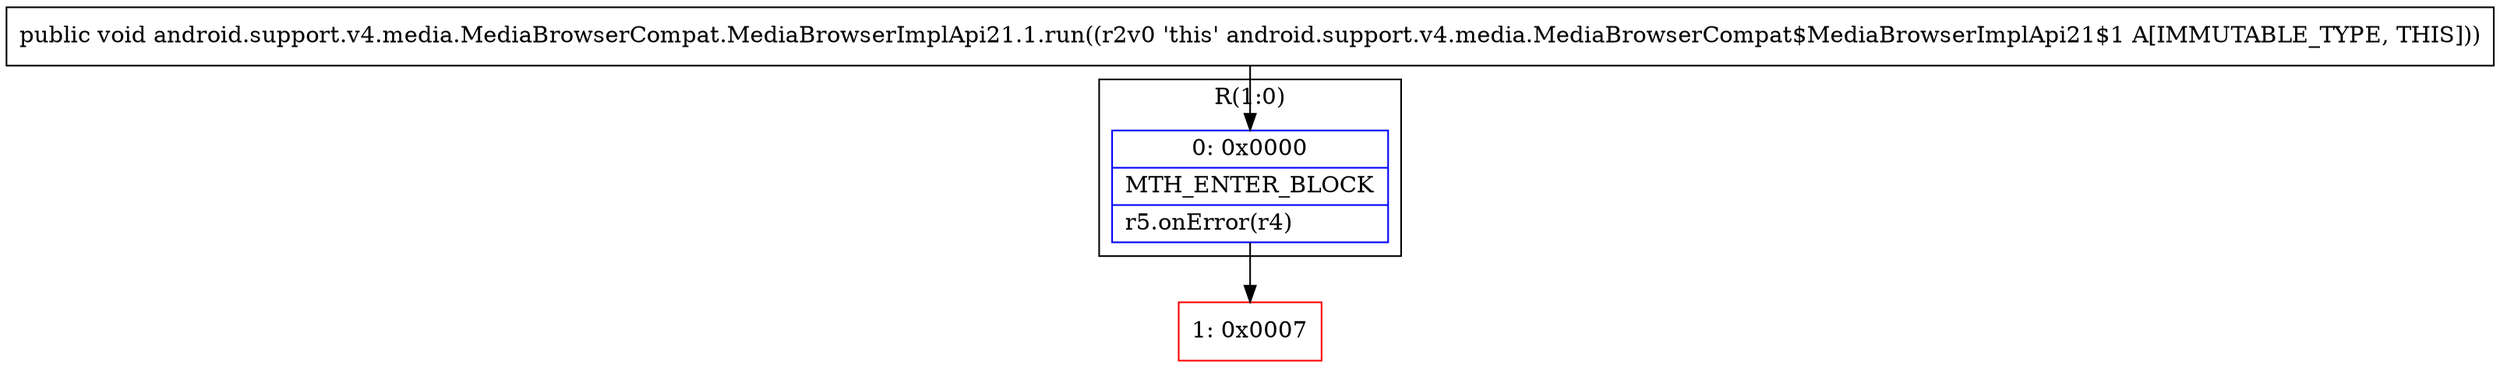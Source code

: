 digraph "CFG forandroid.support.v4.media.MediaBrowserCompat.MediaBrowserImplApi21.1.run()V" {
subgraph cluster_Region_1668259290 {
label = "R(1:0)";
node [shape=record,color=blue];
Node_0 [shape=record,label="{0\:\ 0x0000|MTH_ENTER_BLOCK\l|r5.onError(r4)\l}"];
}
Node_1 [shape=record,color=red,label="{1\:\ 0x0007}"];
MethodNode[shape=record,label="{public void android.support.v4.media.MediaBrowserCompat.MediaBrowserImplApi21.1.run((r2v0 'this' android.support.v4.media.MediaBrowserCompat$MediaBrowserImplApi21$1 A[IMMUTABLE_TYPE, THIS])) }"];
MethodNode -> Node_0;
Node_0 -> Node_1;
}

